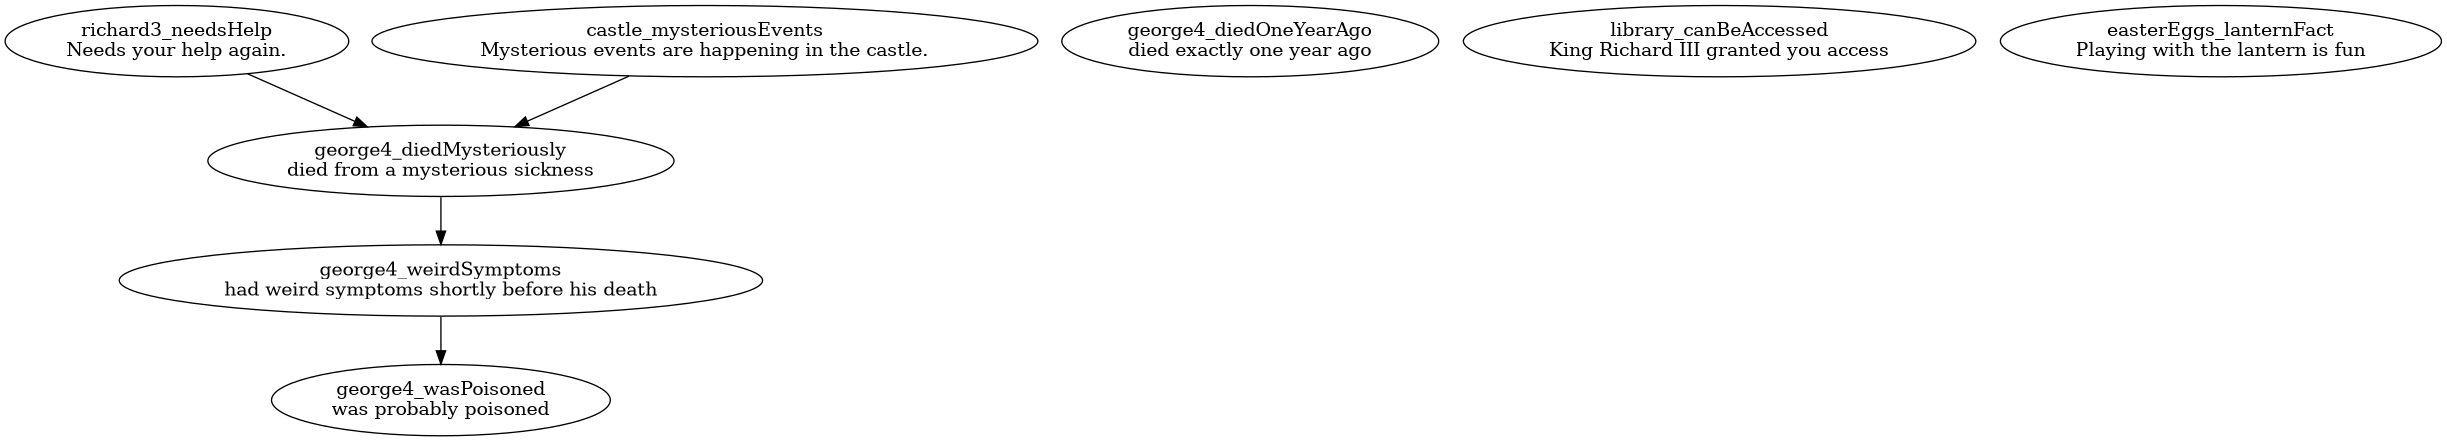 @startuml
digraph facts {

richard3_needsHelp [label ="richard3_needsHelp
Needs your help again."]
george4_diedMysteriously [label ="george4_diedMysteriously
died from a mysterious sickness"]
george4_weirdSymptoms [label ="george4_weirdSymptoms
had weird symptoms shortly before his death"]
george4_wasPoisoned [label ="george4_wasPoisoned
was probably poisoned"]
george4_diedOneYearAgo [label ="george4_diedOneYearAgo
died exactly one year ago"]
castle_mysteriousEvents [label ="castle_mysteriousEvents
Mysterious events are happening in the castle."]
library_canBeAccessed [label ="library_canBeAccessed
King Richard III granted you access"]
easterEggs_lanternFact [label ="easterEggs_lanternFact
Playing with the lantern is fun"]

richard3_needsHelp -> george4_diedMysteriously
castle_mysteriousEvents -> george4_diedMysteriously
george4_diedMysteriously -> george4_weirdSymptoms
george4_weirdSymptoms -> george4_wasPoisoned

}
@enduml